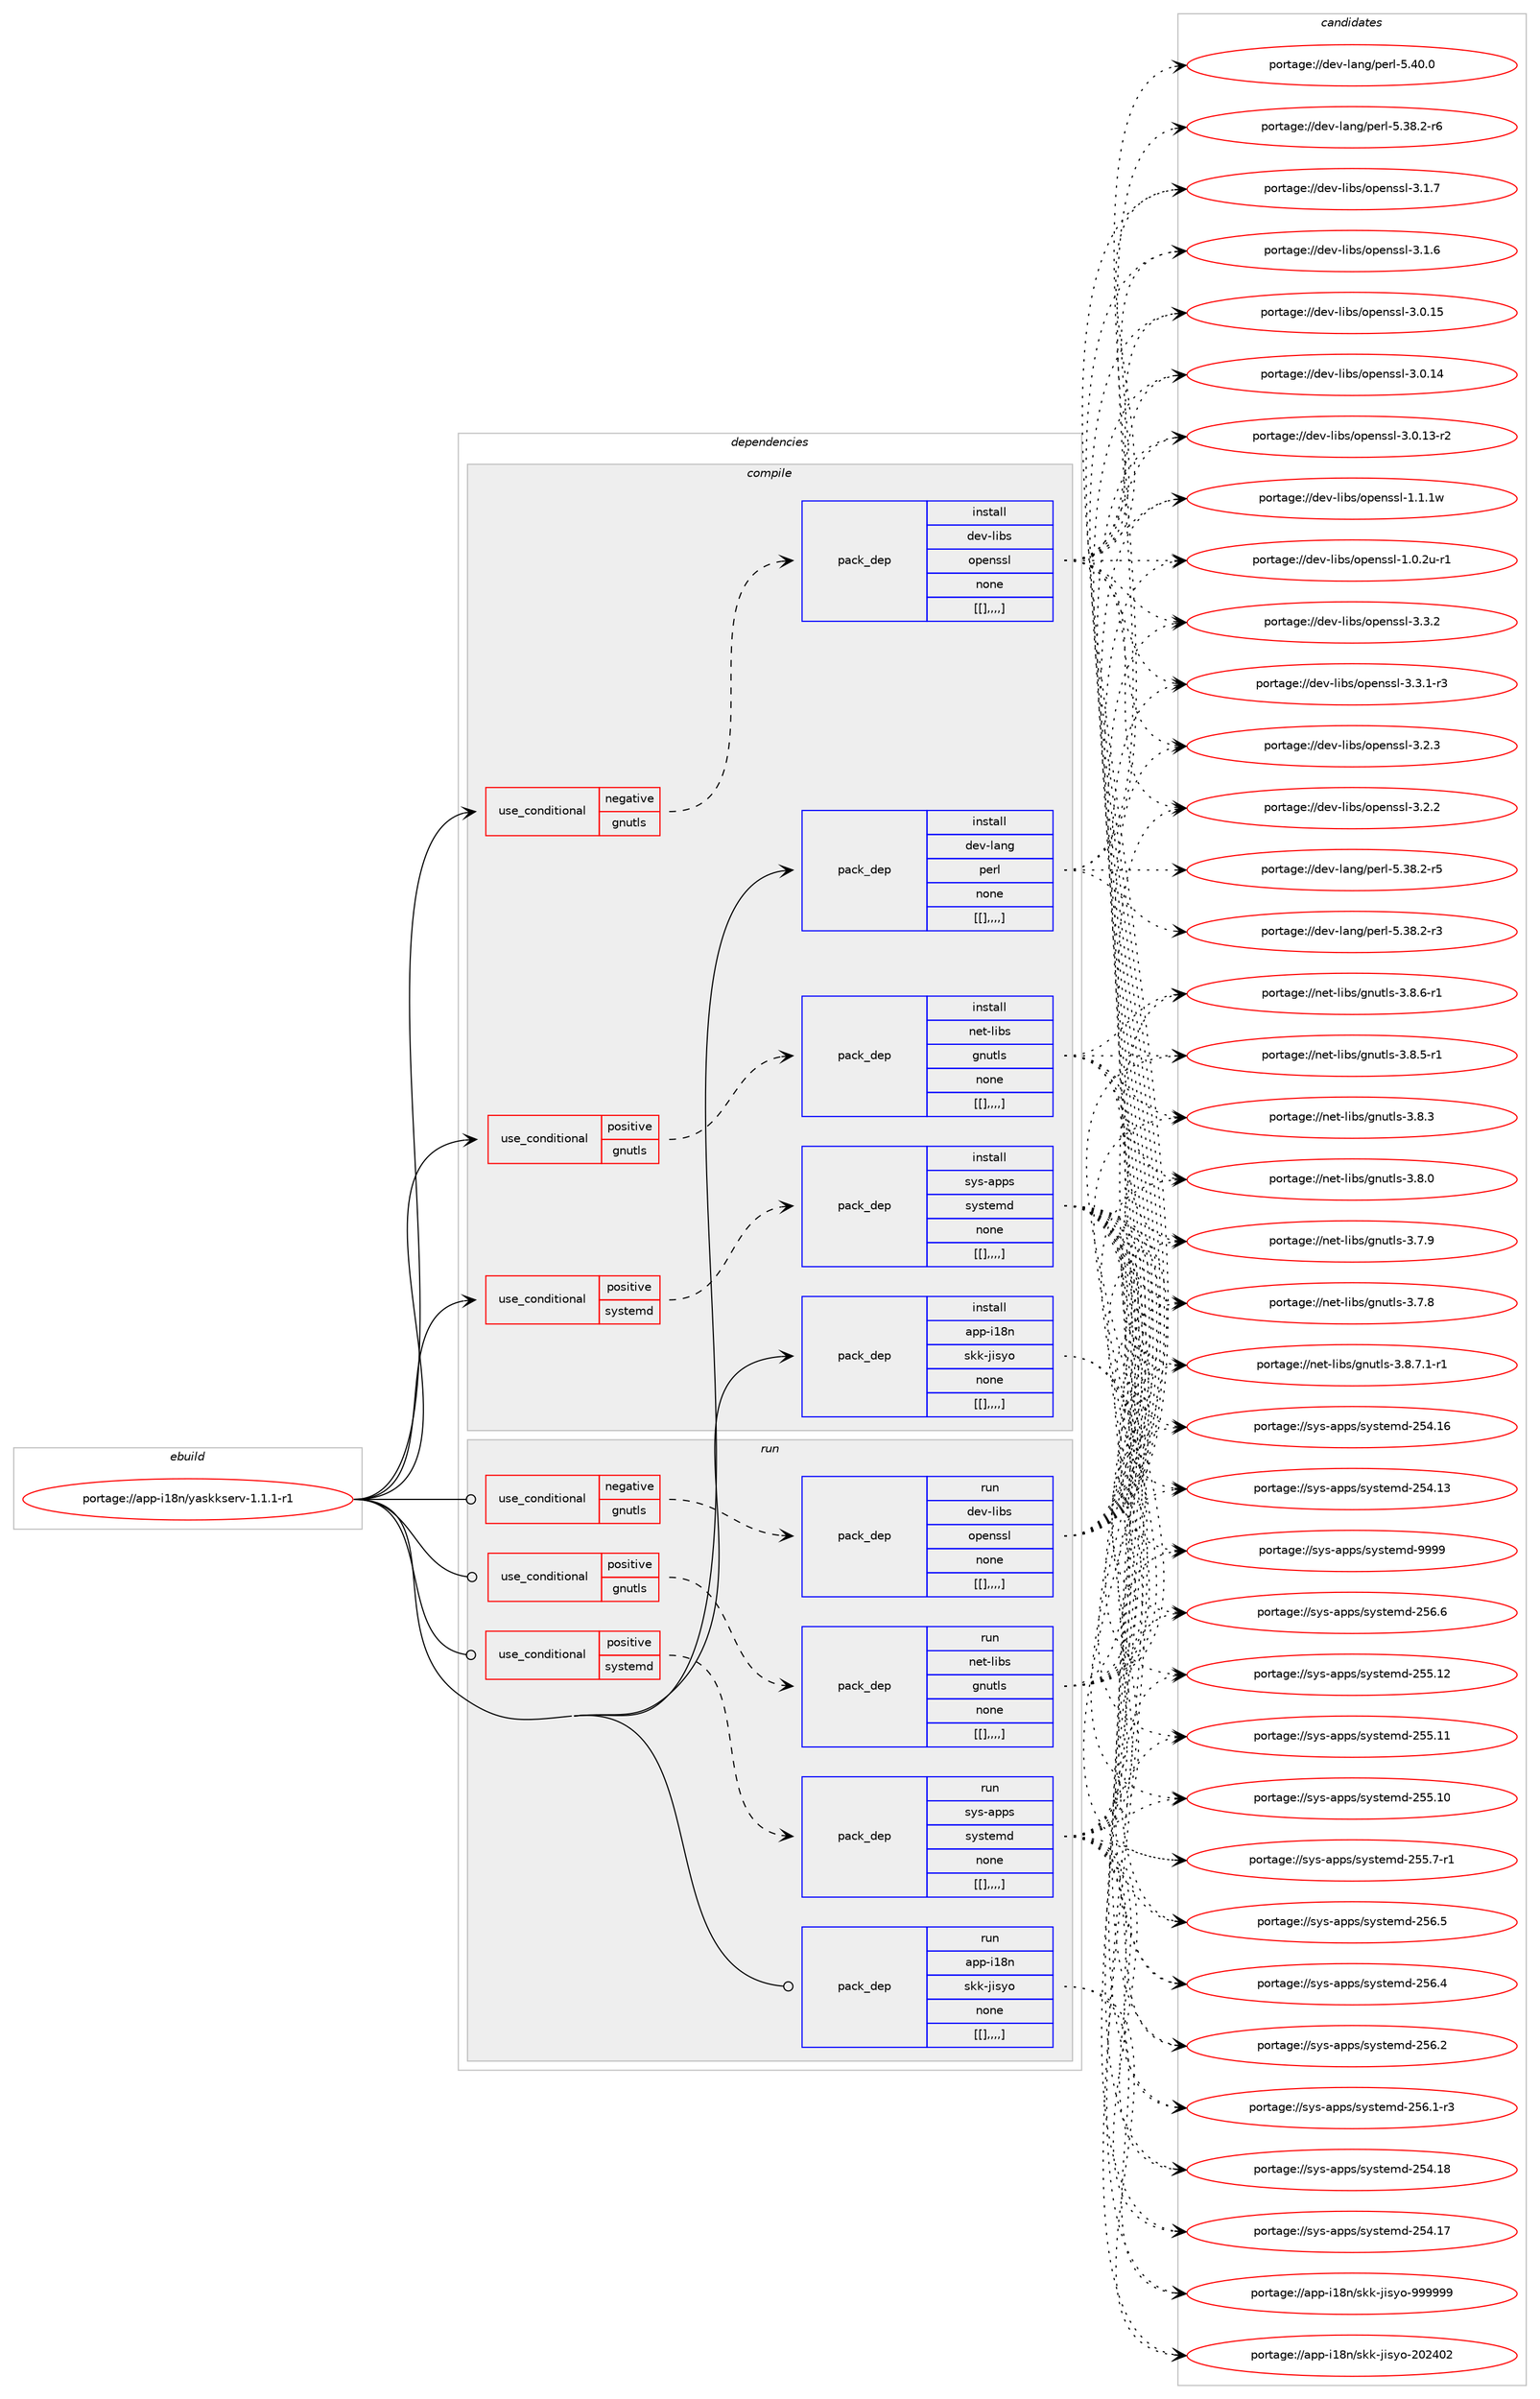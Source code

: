digraph prolog {

# *************
# Graph options
# *************

newrank=true;
concentrate=true;
compound=true;
graph [rankdir=LR,fontname=Helvetica,fontsize=10,ranksep=1.5];#, ranksep=2.5, nodesep=0.2];
edge  [arrowhead=vee];
node  [fontname=Helvetica,fontsize=10];

# **********
# The ebuild
# **********

subgraph cluster_leftcol {
color=gray;
label=<<i>ebuild</i>>;
id [label="portage://app-i18n/yaskkserv-1.1.1-r1", color=red, width=4, href="../app-i18n/yaskkserv-1.1.1-r1.svg"];
}

# ****************
# The dependencies
# ****************

subgraph cluster_midcol {
color=gray;
label=<<i>dependencies</i>>;
subgraph cluster_compile {
fillcolor="#eeeeee";
style=filled;
label=<<i>compile</i>>;
subgraph cond11711 {
dependency39565 [label=<<TABLE BORDER="0" CELLBORDER="1" CELLSPACING="0" CELLPADDING="4"><TR><TD ROWSPAN="3" CELLPADDING="10">use_conditional</TD></TR><TR><TD>negative</TD></TR><TR><TD>gnutls</TD></TR></TABLE>>, shape=none, color=red];
subgraph pack27473 {
dependency39566 [label=<<TABLE BORDER="0" CELLBORDER="1" CELLSPACING="0" CELLPADDING="4" WIDTH="220"><TR><TD ROWSPAN="6" CELLPADDING="30">pack_dep</TD></TR><TR><TD WIDTH="110">install</TD></TR><TR><TD>dev-libs</TD></TR><TR><TD>openssl</TD></TR><TR><TD>none</TD></TR><TR><TD>[[],,,,]</TD></TR></TABLE>>, shape=none, color=blue];
}
dependency39565:e -> dependency39566:w [weight=20,style="dashed",arrowhead="vee"];
}
id:e -> dependency39565:w [weight=20,style="solid",arrowhead="vee"];
subgraph cond11712 {
dependency39567 [label=<<TABLE BORDER="0" CELLBORDER="1" CELLSPACING="0" CELLPADDING="4"><TR><TD ROWSPAN="3" CELLPADDING="10">use_conditional</TD></TR><TR><TD>positive</TD></TR><TR><TD>gnutls</TD></TR></TABLE>>, shape=none, color=red];
subgraph pack27474 {
dependency39568 [label=<<TABLE BORDER="0" CELLBORDER="1" CELLSPACING="0" CELLPADDING="4" WIDTH="220"><TR><TD ROWSPAN="6" CELLPADDING="30">pack_dep</TD></TR><TR><TD WIDTH="110">install</TD></TR><TR><TD>net-libs</TD></TR><TR><TD>gnutls</TD></TR><TR><TD>none</TD></TR><TR><TD>[[],,,,]</TD></TR></TABLE>>, shape=none, color=blue];
}
dependency39567:e -> dependency39568:w [weight=20,style="dashed",arrowhead="vee"];
}
id:e -> dependency39567:w [weight=20,style="solid",arrowhead="vee"];
subgraph cond11713 {
dependency39569 [label=<<TABLE BORDER="0" CELLBORDER="1" CELLSPACING="0" CELLPADDING="4"><TR><TD ROWSPAN="3" CELLPADDING="10">use_conditional</TD></TR><TR><TD>positive</TD></TR><TR><TD>systemd</TD></TR></TABLE>>, shape=none, color=red];
subgraph pack27475 {
dependency39570 [label=<<TABLE BORDER="0" CELLBORDER="1" CELLSPACING="0" CELLPADDING="4" WIDTH="220"><TR><TD ROWSPAN="6" CELLPADDING="30">pack_dep</TD></TR><TR><TD WIDTH="110">install</TD></TR><TR><TD>sys-apps</TD></TR><TR><TD>systemd</TD></TR><TR><TD>none</TD></TR><TR><TD>[[],,,,]</TD></TR></TABLE>>, shape=none, color=blue];
}
dependency39569:e -> dependency39570:w [weight=20,style="dashed",arrowhead="vee"];
}
id:e -> dependency39569:w [weight=20,style="solid",arrowhead="vee"];
subgraph pack27476 {
dependency39571 [label=<<TABLE BORDER="0" CELLBORDER="1" CELLSPACING="0" CELLPADDING="4" WIDTH="220"><TR><TD ROWSPAN="6" CELLPADDING="30">pack_dep</TD></TR><TR><TD WIDTH="110">install</TD></TR><TR><TD>app-i18n</TD></TR><TR><TD>skk-jisyo</TD></TR><TR><TD>none</TD></TR><TR><TD>[[],,,,]</TD></TR></TABLE>>, shape=none, color=blue];
}
id:e -> dependency39571:w [weight=20,style="solid",arrowhead="vee"];
subgraph pack27477 {
dependency39572 [label=<<TABLE BORDER="0" CELLBORDER="1" CELLSPACING="0" CELLPADDING="4" WIDTH="220"><TR><TD ROWSPAN="6" CELLPADDING="30">pack_dep</TD></TR><TR><TD WIDTH="110">install</TD></TR><TR><TD>dev-lang</TD></TR><TR><TD>perl</TD></TR><TR><TD>none</TD></TR><TR><TD>[[],,,,]</TD></TR></TABLE>>, shape=none, color=blue];
}
id:e -> dependency39572:w [weight=20,style="solid",arrowhead="vee"];
}
subgraph cluster_compileandrun {
fillcolor="#eeeeee";
style=filled;
label=<<i>compile and run</i>>;
}
subgraph cluster_run {
fillcolor="#eeeeee";
style=filled;
label=<<i>run</i>>;
subgraph cond11714 {
dependency39573 [label=<<TABLE BORDER="0" CELLBORDER="1" CELLSPACING="0" CELLPADDING="4"><TR><TD ROWSPAN="3" CELLPADDING="10">use_conditional</TD></TR><TR><TD>negative</TD></TR><TR><TD>gnutls</TD></TR></TABLE>>, shape=none, color=red];
subgraph pack27478 {
dependency39574 [label=<<TABLE BORDER="0" CELLBORDER="1" CELLSPACING="0" CELLPADDING="4" WIDTH="220"><TR><TD ROWSPAN="6" CELLPADDING="30">pack_dep</TD></TR><TR><TD WIDTH="110">run</TD></TR><TR><TD>dev-libs</TD></TR><TR><TD>openssl</TD></TR><TR><TD>none</TD></TR><TR><TD>[[],,,,]</TD></TR></TABLE>>, shape=none, color=blue];
}
dependency39573:e -> dependency39574:w [weight=20,style="dashed",arrowhead="vee"];
}
id:e -> dependency39573:w [weight=20,style="solid",arrowhead="odot"];
subgraph cond11715 {
dependency39575 [label=<<TABLE BORDER="0" CELLBORDER="1" CELLSPACING="0" CELLPADDING="4"><TR><TD ROWSPAN="3" CELLPADDING="10">use_conditional</TD></TR><TR><TD>positive</TD></TR><TR><TD>gnutls</TD></TR></TABLE>>, shape=none, color=red];
subgraph pack27479 {
dependency39576 [label=<<TABLE BORDER="0" CELLBORDER="1" CELLSPACING="0" CELLPADDING="4" WIDTH="220"><TR><TD ROWSPAN="6" CELLPADDING="30">pack_dep</TD></TR><TR><TD WIDTH="110">run</TD></TR><TR><TD>net-libs</TD></TR><TR><TD>gnutls</TD></TR><TR><TD>none</TD></TR><TR><TD>[[],,,,]</TD></TR></TABLE>>, shape=none, color=blue];
}
dependency39575:e -> dependency39576:w [weight=20,style="dashed",arrowhead="vee"];
}
id:e -> dependency39575:w [weight=20,style="solid",arrowhead="odot"];
subgraph cond11716 {
dependency39577 [label=<<TABLE BORDER="0" CELLBORDER="1" CELLSPACING="0" CELLPADDING="4"><TR><TD ROWSPAN="3" CELLPADDING="10">use_conditional</TD></TR><TR><TD>positive</TD></TR><TR><TD>systemd</TD></TR></TABLE>>, shape=none, color=red];
subgraph pack27480 {
dependency39578 [label=<<TABLE BORDER="0" CELLBORDER="1" CELLSPACING="0" CELLPADDING="4" WIDTH="220"><TR><TD ROWSPAN="6" CELLPADDING="30">pack_dep</TD></TR><TR><TD WIDTH="110">run</TD></TR><TR><TD>sys-apps</TD></TR><TR><TD>systemd</TD></TR><TR><TD>none</TD></TR><TR><TD>[[],,,,]</TD></TR></TABLE>>, shape=none, color=blue];
}
dependency39577:e -> dependency39578:w [weight=20,style="dashed",arrowhead="vee"];
}
id:e -> dependency39577:w [weight=20,style="solid",arrowhead="odot"];
subgraph pack27481 {
dependency39579 [label=<<TABLE BORDER="0" CELLBORDER="1" CELLSPACING="0" CELLPADDING="4" WIDTH="220"><TR><TD ROWSPAN="6" CELLPADDING="30">pack_dep</TD></TR><TR><TD WIDTH="110">run</TD></TR><TR><TD>app-i18n</TD></TR><TR><TD>skk-jisyo</TD></TR><TR><TD>none</TD></TR><TR><TD>[[],,,,]</TD></TR></TABLE>>, shape=none, color=blue];
}
id:e -> dependency39579:w [weight=20,style="solid",arrowhead="odot"];
}
}

# **************
# The candidates
# **************

subgraph cluster_choices {
rank=same;
color=gray;
label=<<i>candidates</i>>;

subgraph choice27473 {
color=black;
nodesep=1;
choice100101118451081059811547111112101110115115108455146514650 [label="portage://dev-libs/openssl-3.3.2", color=red, width=4,href="../dev-libs/openssl-3.3.2.svg"];
choice1001011184510810598115471111121011101151151084551465146494511451 [label="portage://dev-libs/openssl-3.3.1-r3", color=red, width=4,href="../dev-libs/openssl-3.3.1-r3.svg"];
choice100101118451081059811547111112101110115115108455146504651 [label="portage://dev-libs/openssl-3.2.3", color=red, width=4,href="../dev-libs/openssl-3.2.3.svg"];
choice100101118451081059811547111112101110115115108455146504650 [label="portage://dev-libs/openssl-3.2.2", color=red, width=4,href="../dev-libs/openssl-3.2.2.svg"];
choice100101118451081059811547111112101110115115108455146494655 [label="portage://dev-libs/openssl-3.1.7", color=red, width=4,href="../dev-libs/openssl-3.1.7.svg"];
choice100101118451081059811547111112101110115115108455146494654 [label="portage://dev-libs/openssl-3.1.6", color=red, width=4,href="../dev-libs/openssl-3.1.6.svg"];
choice10010111845108105981154711111210111011511510845514648464953 [label="portage://dev-libs/openssl-3.0.15", color=red, width=4,href="../dev-libs/openssl-3.0.15.svg"];
choice10010111845108105981154711111210111011511510845514648464952 [label="portage://dev-libs/openssl-3.0.14", color=red, width=4,href="../dev-libs/openssl-3.0.14.svg"];
choice100101118451081059811547111112101110115115108455146484649514511450 [label="portage://dev-libs/openssl-3.0.13-r2", color=red, width=4,href="../dev-libs/openssl-3.0.13-r2.svg"];
choice100101118451081059811547111112101110115115108454946494649119 [label="portage://dev-libs/openssl-1.1.1w", color=red, width=4,href="../dev-libs/openssl-1.1.1w.svg"];
choice1001011184510810598115471111121011101151151084549464846501174511449 [label="portage://dev-libs/openssl-1.0.2u-r1", color=red, width=4,href="../dev-libs/openssl-1.0.2u-r1.svg"];
dependency39566:e -> choice100101118451081059811547111112101110115115108455146514650:w [style=dotted,weight="100"];
dependency39566:e -> choice1001011184510810598115471111121011101151151084551465146494511451:w [style=dotted,weight="100"];
dependency39566:e -> choice100101118451081059811547111112101110115115108455146504651:w [style=dotted,weight="100"];
dependency39566:e -> choice100101118451081059811547111112101110115115108455146504650:w [style=dotted,weight="100"];
dependency39566:e -> choice100101118451081059811547111112101110115115108455146494655:w [style=dotted,weight="100"];
dependency39566:e -> choice100101118451081059811547111112101110115115108455146494654:w [style=dotted,weight="100"];
dependency39566:e -> choice10010111845108105981154711111210111011511510845514648464953:w [style=dotted,weight="100"];
dependency39566:e -> choice10010111845108105981154711111210111011511510845514648464952:w [style=dotted,weight="100"];
dependency39566:e -> choice100101118451081059811547111112101110115115108455146484649514511450:w [style=dotted,weight="100"];
dependency39566:e -> choice100101118451081059811547111112101110115115108454946494649119:w [style=dotted,weight="100"];
dependency39566:e -> choice1001011184510810598115471111121011101151151084549464846501174511449:w [style=dotted,weight="100"];
}
subgraph choice27474 {
color=black;
nodesep=1;
choice11010111645108105981154710311011711610811545514656465546494511449 [label="portage://net-libs/gnutls-3.8.7.1-r1", color=red, width=4,href="../net-libs/gnutls-3.8.7.1-r1.svg"];
choice1101011164510810598115471031101171161081154551465646544511449 [label="portage://net-libs/gnutls-3.8.6-r1", color=red, width=4,href="../net-libs/gnutls-3.8.6-r1.svg"];
choice1101011164510810598115471031101171161081154551465646534511449 [label="portage://net-libs/gnutls-3.8.5-r1", color=red, width=4,href="../net-libs/gnutls-3.8.5-r1.svg"];
choice110101116451081059811547103110117116108115455146564651 [label="portage://net-libs/gnutls-3.8.3", color=red, width=4,href="../net-libs/gnutls-3.8.3.svg"];
choice110101116451081059811547103110117116108115455146564648 [label="portage://net-libs/gnutls-3.8.0", color=red, width=4,href="../net-libs/gnutls-3.8.0.svg"];
choice110101116451081059811547103110117116108115455146554657 [label="portage://net-libs/gnutls-3.7.9", color=red, width=4,href="../net-libs/gnutls-3.7.9.svg"];
choice110101116451081059811547103110117116108115455146554656 [label="portage://net-libs/gnutls-3.7.8", color=red, width=4,href="../net-libs/gnutls-3.7.8.svg"];
dependency39568:e -> choice11010111645108105981154710311011711610811545514656465546494511449:w [style=dotted,weight="100"];
dependency39568:e -> choice1101011164510810598115471031101171161081154551465646544511449:w [style=dotted,weight="100"];
dependency39568:e -> choice1101011164510810598115471031101171161081154551465646534511449:w [style=dotted,weight="100"];
dependency39568:e -> choice110101116451081059811547103110117116108115455146564651:w [style=dotted,weight="100"];
dependency39568:e -> choice110101116451081059811547103110117116108115455146564648:w [style=dotted,weight="100"];
dependency39568:e -> choice110101116451081059811547103110117116108115455146554657:w [style=dotted,weight="100"];
dependency39568:e -> choice110101116451081059811547103110117116108115455146554656:w [style=dotted,weight="100"];
}
subgraph choice27475 {
color=black;
nodesep=1;
choice1151211154597112112115471151211151161011091004557575757 [label="portage://sys-apps/systemd-9999", color=red, width=4,href="../sys-apps/systemd-9999.svg"];
choice115121115459711211211547115121115116101109100455053544654 [label="portage://sys-apps/systemd-256.6", color=red, width=4,href="../sys-apps/systemd-256.6.svg"];
choice115121115459711211211547115121115116101109100455053544653 [label="portage://sys-apps/systemd-256.5", color=red, width=4,href="../sys-apps/systemd-256.5.svg"];
choice115121115459711211211547115121115116101109100455053544652 [label="portage://sys-apps/systemd-256.4", color=red, width=4,href="../sys-apps/systemd-256.4.svg"];
choice115121115459711211211547115121115116101109100455053544650 [label="portage://sys-apps/systemd-256.2", color=red, width=4,href="../sys-apps/systemd-256.2.svg"];
choice1151211154597112112115471151211151161011091004550535446494511451 [label="portage://sys-apps/systemd-256.1-r3", color=red, width=4,href="../sys-apps/systemd-256.1-r3.svg"];
choice11512111545971121121154711512111511610110910045505353464950 [label="portage://sys-apps/systemd-255.12", color=red, width=4,href="../sys-apps/systemd-255.12.svg"];
choice11512111545971121121154711512111511610110910045505353464949 [label="portage://sys-apps/systemd-255.11", color=red, width=4,href="../sys-apps/systemd-255.11.svg"];
choice11512111545971121121154711512111511610110910045505353464948 [label="portage://sys-apps/systemd-255.10", color=red, width=4,href="../sys-apps/systemd-255.10.svg"];
choice1151211154597112112115471151211151161011091004550535346554511449 [label="portage://sys-apps/systemd-255.7-r1", color=red, width=4,href="../sys-apps/systemd-255.7-r1.svg"];
choice11512111545971121121154711512111511610110910045505352464956 [label="portage://sys-apps/systemd-254.18", color=red, width=4,href="../sys-apps/systemd-254.18.svg"];
choice11512111545971121121154711512111511610110910045505352464955 [label="portage://sys-apps/systemd-254.17", color=red, width=4,href="../sys-apps/systemd-254.17.svg"];
choice11512111545971121121154711512111511610110910045505352464954 [label="portage://sys-apps/systemd-254.16", color=red, width=4,href="../sys-apps/systemd-254.16.svg"];
choice11512111545971121121154711512111511610110910045505352464951 [label="portage://sys-apps/systemd-254.13", color=red, width=4,href="../sys-apps/systemd-254.13.svg"];
dependency39570:e -> choice1151211154597112112115471151211151161011091004557575757:w [style=dotted,weight="100"];
dependency39570:e -> choice115121115459711211211547115121115116101109100455053544654:w [style=dotted,weight="100"];
dependency39570:e -> choice115121115459711211211547115121115116101109100455053544653:w [style=dotted,weight="100"];
dependency39570:e -> choice115121115459711211211547115121115116101109100455053544652:w [style=dotted,weight="100"];
dependency39570:e -> choice115121115459711211211547115121115116101109100455053544650:w [style=dotted,weight="100"];
dependency39570:e -> choice1151211154597112112115471151211151161011091004550535446494511451:w [style=dotted,weight="100"];
dependency39570:e -> choice11512111545971121121154711512111511610110910045505353464950:w [style=dotted,weight="100"];
dependency39570:e -> choice11512111545971121121154711512111511610110910045505353464949:w [style=dotted,weight="100"];
dependency39570:e -> choice11512111545971121121154711512111511610110910045505353464948:w [style=dotted,weight="100"];
dependency39570:e -> choice1151211154597112112115471151211151161011091004550535346554511449:w [style=dotted,weight="100"];
dependency39570:e -> choice11512111545971121121154711512111511610110910045505352464956:w [style=dotted,weight="100"];
dependency39570:e -> choice11512111545971121121154711512111511610110910045505352464955:w [style=dotted,weight="100"];
dependency39570:e -> choice11512111545971121121154711512111511610110910045505352464954:w [style=dotted,weight="100"];
dependency39570:e -> choice11512111545971121121154711512111511610110910045505352464951:w [style=dotted,weight="100"];
}
subgraph choice27476 {
color=black;
nodesep=1;
choice97112112451054956110471151071074510610511512111145575757575757 [label="portage://app-i18n/skk-jisyo-999999", color=red, width=4,href="../app-i18n/skk-jisyo-999999.svg"];
choice97112112451054956110471151071074510610511512111145504850524850 [label="portage://app-i18n/skk-jisyo-202402", color=red, width=4,href="../app-i18n/skk-jisyo-202402.svg"];
dependency39571:e -> choice97112112451054956110471151071074510610511512111145575757575757:w [style=dotted,weight="100"];
dependency39571:e -> choice97112112451054956110471151071074510610511512111145504850524850:w [style=dotted,weight="100"];
}
subgraph choice27477 {
color=black;
nodesep=1;
choice10010111845108971101034711210111410845534652484648 [label="portage://dev-lang/perl-5.40.0", color=red, width=4,href="../dev-lang/perl-5.40.0.svg"];
choice100101118451089711010347112101114108455346515646504511454 [label="portage://dev-lang/perl-5.38.2-r6", color=red, width=4,href="../dev-lang/perl-5.38.2-r6.svg"];
choice100101118451089711010347112101114108455346515646504511453 [label="portage://dev-lang/perl-5.38.2-r5", color=red, width=4,href="../dev-lang/perl-5.38.2-r5.svg"];
choice100101118451089711010347112101114108455346515646504511451 [label="portage://dev-lang/perl-5.38.2-r3", color=red, width=4,href="../dev-lang/perl-5.38.2-r3.svg"];
dependency39572:e -> choice10010111845108971101034711210111410845534652484648:w [style=dotted,weight="100"];
dependency39572:e -> choice100101118451089711010347112101114108455346515646504511454:w [style=dotted,weight="100"];
dependency39572:e -> choice100101118451089711010347112101114108455346515646504511453:w [style=dotted,weight="100"];
dependency39572:e -> choice100101118451089711010347112101114108455346515646504511451:w [style=dotted,weight="100"];
}
subgraph choice27478 {
color=black;
nodesep=1;
choice100101118451081059811547111112101110115115108455146514650 [label="portage://dev-libs/openssl-3.3.2", color=red, width=4,href="../dev-libs/openssl-3.3.2.svg"];
choice1001011184510810598115471111121011101151151084551465146494511451 [label="portage://dev-libs/openssl-3.3.1-r3", color=red, width=4,href="../dev-libs/openssl-3.3.1-r3.svg"];
choice100101118451081059811547111112101110115115108455146504651 [label="portage://dev-libs/openssl-3.2.3", color=red, width=4,href="../dev-libs/openssl-3.2.3.svg"];
choice100101118451081059811547111112101110115115108455146504650 [label="portage://dev-libs/openssl-3.2.2", color=red, width=4,href="../dev-libs/openssl-3.2.2.svg"];
choice100101118451081059811547111112101110115115108455146494655 [label="portage://dev-libs/openssl-3.1.7", color=red, width=4,href="../dev-libs/openssl-3.1.7.svg"];
choice100101118451081059811547111112101110115115108455146494654 [label="portage://dev-libs/openssl-3.1.6", color=red, width=4,href="../dev-libs/openssl-3.1.6.svg"];
choice10010111845108105981154711111210111011511510845514648464953 [label="portage://dev-libs/openssl-3.0.15", color=red, width=4,href="../dev-libs/openssl-3.0.15.svg"];
choice10010111845108105981154711111210111011511510845514648464952 [label="portage://dev-libs/openssl-3.0.14", color=red, width=4,href="../dev-libs/openssl-3.0.14.svg"];
choice100101118451081059811547111112101110115115108455146484649514511450 [label="portage://dev-libs/openssl-3.0.13-r2", color=red, width=4,href="../dev-libs/openssl-3.0.13-r2.svg"];
choice100101118451081059811547111112101110115115108454946494649119 [label="portage://dev-libs/openssl-1.1.1w", color=red, width=4,href="../dev-libs/openssl-1.1.1w.svg"];
choice1001011184510810598115471111121011101151151084549464846501174511449 [label="portage://dev-libs/openssl-1.0.2u-r1", color=red, width=4,href="../dev-libs/openssl-1.0.2u-r1.svg"];
dependency39574:e -> choice100101118451081059811547111112101110115115108455146514650:w [style=dotted,weight="100"];
dependency39574:e -> choice1001011184510810598115471111121011101151151084551465146494511451:w [style=dotted,weight="100"];
dependency39574:e -> choice100101118451081059811547111112101110115115108455146504651:w [style=dotted,weight="100"];
dependency39574:e -> choice100101118451081059811547111112101110115115108455146504650:w [style=dotted,weight="100"];
dependency39574:e -> choice100101118451081059811547111112101110115115108455146494655:w [style=dotted,weight="100"];
dependency39574:e -> choice100101118451081059811547111112101110115115108455146494654:w [style=dotted,weight="100"];
dependency39574:e -> choice10010111845108105981154711111210111011511510845514648464953:w [style=dotted,weight="100"];
dependency39574:e -> choice10010111845108105981154711111210111011511510845514648464952:w [style=dotted,weight="100"];
dependency39574:e -> choice100101118451081059811547111112101110115115108455146484649514511450:w [style=dotted,weight="100"];
dependency39574:e -> choice100101118451081059811547111112101110115115108454946494649119:w [style=dotted,weight="100"];
dependency39574:e -> choice1001011184510810598115471111121011101151151084549464846501174511449:w [style=dotted,weight="100"];
}
subgraph choice27479 {
color=black;
nodesep=1;
choice11010111645108105981154710311011711610811545514656465546494511449 [label="portage://net-libs/gnutls-3.8.7.1-r1", color=red, width=4,href="../net-libs/gnutls-3.8.7.1-r1.svg"];
choice1101011164510810598115471031101171161081154551465646544511449 [label="portage://net-libs/gnutls-3.8.6-r1", color=red, width=4,href="../net-libs/gnutls-3.8.6-r1.svg"];
choice1101011164510810598115471031101171161081154551465646534511449 [label="portage://net-libs/gnutls-3.8.5-r1", color=red, width=4,href="../net-libs/gnutls-3.8.5-r1.svg"];
choice110101116451081059811547103110117116108115455146564651 [label="portage://net-libs/gnutls-3.8.3", color=red, width=4,href="../net-libs/gnutls-3.8.3.svg"];
choice110101116451081059811547103110117116108115455146564648 [label="portage://net-libs/gnutls-3.8.0", color=red, width=4,href="../net-libs/gnutls-3.8.0.svg"];
choice110101116451081059811547103110117116108115455146554657 [label="portage://net-libs/gnutls-3.7.9", color=red, width=4,href="../net-libs/gnutls-3.7.9.svg"];
choice110101116451081059811547103110117116108115455146554656 [label="portage://net-libs/gnutls-3.7.8", color=red, width=4,href="../net-libs/gnutls-3.7.8.svg"];
dependency39576:e -> choice11010111645108105981154710311011711610811545514656465546494511449:w [style=dotted,weight="100"];
dependency39576:e -> choice1101011164510810598115471031101171161081154551465646544511449:w [style=dotted,weight="100"];
dependency39576:e -> choice1101011164510810598115471031101171161081154551465646534511449:w [style=dotted,weight="100"];
dependency39576:e -> choice110101116451081059811547103110117116108115455146564651:w [style=dotted,weight="100"];
dependency39576:e -> choice110101116451081059811547103110117116108115455146564648:w [style=dotted,weight="100"];
dependency39576:e -> choice110101116451081059811547103110117116108115455146554657:w [style=dotted,weight="100"];
dependency39576:e -> choice110101116451081059811547103110117116108115455146554656:w [style=dotted,weight="100"];
}
subgraph choice27480 {
color=black;
nodesep=1;
choice1151211154597112112115471151211151161011091004557575757 [label="portage://sys-apps/systemd-9999", color=red, width=4,href="../sys-apps/systemd-9999.svg"];
choice115121115459711211211547115121115116101109100455053544654 [label="portage://sys-apps/systemd-256.6", color=red, width=4,href="../sys-apps/systemd-256.6.svg"];
choice115121115459711211211547115121115116101109100455053544653 [label="portage://sys-apps/systemd-256.5", color=red, width=4,href="../sys-apps/systemd-256.5.svg"];
choice115121115459711211211547115121115116101109100455053544652 [label="portage://sys-apps/systemd-256.4", color=red, width=4,href="../sys-apps/systemd-256.4.svg"];
choice115121115459711211211547115121115116101109100455053544650 [label="portage://sys-apps/systemd-256.2", color=red, width=4,href="../sys-apps/systemd-256.2.svg"];
choice1151211154597112112115471151211151161011091004550535446494511451 [label="portage://sys-apps/systemd-256.1-r3", color=red, width=4,href="../sys-apps/systemd-256.1-r3.svg"];
choice11512111545971121121154711512111511610110910045505353464950 [label="portage://sys-apps/systemd-255.12", color=red, width=4,href="../sys-apps/systemd-255.12.svg"];
choice11512111545971121121154711512111511610110910045505353464949 [label="portage://sys-apps/systemd-255.11", color=red, width=4,href="../sys-apps/systemd-255.11.svg"];
choice11512111545971121121154711512111511610110910045505353464948 [label="portage://sys-apps/systemd-255.10", color=red, width=4,href="../sys-apps/systemd-255.10.svg"];
choice1151211154597112112115471151211151161011091004550535346554511449 [label="portage://sys-apps/systemd-255.7-r1", color=red, width=4,href="../sys-apps/systemd-255.7-r1.svg"];
choice11512111545971121121154711512111511610110910045505352464956 [label="portage://sys-apps/systemd-254.18", color=red, width=4,href="../sys-apps/systemd-254.18.svg"];
choice11512111545971121121154711512111511610110910045505352464955 [label="portage://sys-apps/systemd-254.17", color=red, width=4,href="../sys-apps/systemd-254.17.svg"];
choice11512111545971121121154711512111511610110910045505352464954 [label="portage://sys-apps/systemd-254.16", color=red, width=4,href="../sys-apps/systemd-254.16.svg"];
choice11512111545971121121154711512111511610110910045505352464951 [label="portage://sys-apps/systemd-254.13", color=red, width=4,href="../sys-apps/systemd-254.13.svg"];
dependency39578:e -> choice1151211154597112112115471151211151161011091004557575757:w [style=dotted,weight="100"];
dependency39578:e -> choice115121115459711211211547115121115116101109100455053544654:w [style=dotted,weight="100"];
dependency39578:e -> choice115121115459711211211547115121115116101109100455053544653:w [style=dotted,weight="100"];
dependency39578:e -> choice115121115459711211211547115121115116101109100455053544652:w [style=dotted,weight="100"];
dependency39578:e -> choice115121115459711211211547115121115116101109100455053544650:w [style=dotted,weight="100"];
dependency39578:e -> choice1151211154597112112115471151211151161011091004550535446494511451:w [style=dotted,weight="100"];
dependency39578:e -> choice11512111545971121121154711512111511610110910045505353464950:w [style=dotted,weight="100"];
dependency39578:e -> choice11512111545971121121154711512111511610110910045505353464949:w [style=dotted,weight="100"];
dependency39578:e -> choice11512111545971121121154711512111511610110910045505353464948:w [style=dotted,weight="100"];
dependency39578:e -> choice1151211154597112112115471151211151161011091004550535346554511449:w [style=dotted,weight="100"];
dependency39578:e -> choice11512111545971121121154711512111511610110910045505352464956:w [style=dotted,weight="100"];
dependency39578:e -> choice11512111545971121121154711512111511610110910045505352464955:w [style=dotted,weight="100"];
dependency39578:e -> choice11512111545971121121154711512111511610110910045505352464954:w [style=dotted,weight="100"];
dependency39578:e -> choice11512111545971121121154711512111511610110910045505352464951:w [style=dotted,weight="100"];
}
subgraph choice27481 {
color=black;
nodesep=1;
choice97112112451054956110471151071074510610511512111145575757575757 [label="portage://app-i18n/skk-jisyo-999999", color=red, width=4,href="../app-i18n/skk-jisyo-999999.svg"];
choice97112112451054956110471151071074510610511512111145504850524850 [label="portage://app-i18n/skk-jisyo-202402", color=red, width=4,href="../app-i18n/skk-jisyo-202402.svg"];
dependency39579:e -> choice97112112451054956110471151071074510610511512111145575757575757:w [style=dotted,weight="100"];
dependency39579:e -> choice97112112451054956110471151071074510610511512111145504850524850:w [style=dotted,weight="100"];
}
}

}

